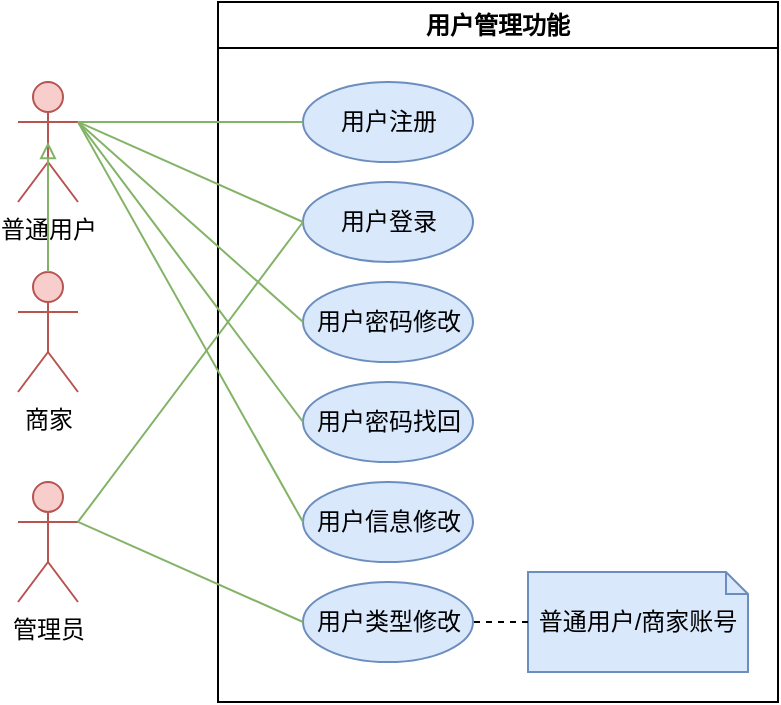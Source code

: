 <mxfile version="25.0.1">
  <diagram name="第 1 页" id="JnkWU8lNjrabSq-MCaUN">
    <mxGraphModel dx="1050" dy="569" grid="1" gridSize="10" guides="1" tooltips="1" connect="1" arrows="1" fold="1" page="1" pageScale="1" pageWidth="827" pageHeight="1169" math="0" shadow="0">
      <root>
        <mxCell id="0" />
        <mxCell id="1" parent="0" />
        <mxCell id="Xf5N_1pmWuM3FotxF5dR-1" value="用户管理功能" style="swimlane;whiteSpace=wrap;html=1;" parent="1" vertex="1">
          <mxGeometry x="320" y="80" width="280" height="350" as="geometry" />
        </mxCell>
        <mxCell id="Xf5N_1pmWuM3FotxF5dR-2" value="用户注册" style="ellipse;whiteSpace=wrap;html=1;fillColor=#dae8fc;strokeColor=#6c8ebf;" parent="Xf5N_1pmWuM3FotxF5dR-1" vertex="1">
          <mxGeometry x="42.5" y="40" width="85" height="40" as="geometry" />
        </mxCell>
        <mxCell id="Xf5N_1pmWuM3FotxF5dR-4" value="用户登录" style="ellipse;whiteSpace=wrap;html=1;fillColor=#dae8fc;strokeColor=#6c8ebf;" parent="Xf5N_1pmWuM3FotxF5dR-1" vertex="1">
          <mxGeometry x="42.5" y="90" width="85" height="40" as="geometry" />
        </mxCell>
        <mxCell id="Xf5N_1pmWuM3FotxF5dR-6" value="用户信息修改" style="ellipse;whiteSpace=wrap;html=1;fillColor=#dae8fc;strokeColor=#6c8ebf;" parent="Xf5N_1pmWuM3FotxF5dR-1" vertex="1">
          <mxGeometry x="42.5" y="240" width="85" height="40" as="geometry" />
        </mxCell>
        <mxCell id="Xf5N_1pmWuM3FotxF5dR-7" value="用户类型修改" style="ellipse;whiteSpace=wrap;html=1;fillColor=#dae8fc;strokeColor=#6c8ebf;" parent="Xf5N_1pmWuM3FotxF5dR-1" vertex="1">
          <mxGeometry x="42.5" y="290" width="85" height="40" as="geometry" />
        </mxCell>
        <mxCell id="Xf5N_1pmWuM3FotxF5dR-11" value="用户密码修改" style="ellipse;whiteSpace=wrap;html=1;fillColor=#dae8fc;strokeColor=#6c8ebf;" parent="Xf5N_1pmWuM3FotxF5dR-1" vertex="1">
          <mxGeometry x="42.5" y="140" width="85" height="40" as="geometry" />
        </mxCell>
        <mxCell id="Xf5N_1pmWuM3FotxF5dR-12" value="用户密码找回" style="ellipse;whiteSpace=wrap;html=1;fillColor=#dae8fc;strokeColor=#6c8ebf;" parent="Xf5N_1pmWuM3FotxF5dR-1" vertex="1">
          <mxGeometry x="42.5" y="190" width="85" height="40" as="geometry" />
        </mxCell>
        <mxCell id="Xf5N_1pmWuM3FotxF5dR-25" value="普通用户/商家账号" style="shape=note2;boundedLbl=1;whiteSpace=wrap;html=1;size=11;verticalAlign=top;align=center;fillColor=#dae8fc;strokeColor=#6c8ebf;" parent="Xf5N_1pmWuM3FotxF5dR-1" vertex="1">
          <mxGeometry x="155" y="285" width="110" height="50" as="geometry" />
        </mxCell>
        <mxCell id="w10hGMymRXJyzQoosufp-3" value="" style="endArrow=none;dashed=1;html=1;rounded=0;entryX=1;entryY=0.5;entryDx=0;entryDy=0;exitX=0;exitY=0.5;exitDx=0;exitDy=0;exitPerimeter=0;" edge="1" parent="Xf5N_1pmWuM3FotxF5dR-1" source="Xf5N_1pmWuM3FotxF5dR-25" target="Xf5N_1pmWuM3FotxF5dR-7">
          <mxGeometry width="50" height="50" relative="1" as="geometry">
            <mxPoint x="410" y="180" as="sourcePoint" />
            <mxPoint x="300" y="170" as="targetPoint" />
          </mxGeometry>
        </mxCell>
        <mxCell id="Xf5N_1pmWuM3FotxF5dR-14" value="普通用户" style="shape=umlActor;verticalLabelPosition=bottom;verticalAlign=top;html=1;fillColor=#f8cecc;strokeColor=#b85450;" parent="1" vertex="1">
          <mxGeometry x="220" y="120" width="30" height="60" as="geometry" />
        </mxCell>
        <mxCell id="Xf5N_1pmWuM3FotxF5dR-15" value="商家" style="shape=umlActor;verticalLabelPosition=bottom;verticalAlign=top;html=1;fillColor=#f8cecc;strokeColor=#b85450;" parent="1" vertex="1">
          <mxGeometry x="220" y="215" width="30" height="60" as="geometry" />
        </mxCell>
        <mxCell id="Xf5N_1pmWuM3FotxF5dR-16" value="管理员" style="shape=umlActor;verticalLabelPosition=bottom;verticalAlign=top;html=1;fillColor=#f8cecc;strokeColor=#b85450;" parent="1" vertex="1">
          <mxGeometry x="220" y="320" width="30" height="60" as="geometry" />
        </mxCell>
        <mxCell id="Xf5N_1pmWuM3FotxF5dR-17" value="" style="endArrow=block;endFill=0;html=1;rounded=0;fillColor=#d5e8d4;strokeColor=#82b366;exitX=0.5;exitY=0;exitDx=0;exitDy=0;exitPerimeter=0;entryX=0.5;entryY=0.5;entryDx=0;entryDy=0;entryPerimeter=0;" parent="1" source="Xf5N_1pmWuM3FotxF5dR-15" target="Xf5N_1pmWuM3FotxF5dR-14" edge="1">
          <mxGeometry width="160" relative="1" as="geometry">
            <mxPoint x="275" y="365" as="sourcePoint" />
            <mxPoint x="260" y="285" as="targetPoint" />
          </mxGeometry>
        </mxCell>
        <mxCell id="Xf5N_1pmWuM3FotxF5dR-19" value="" style="endArrow=none;html=1;rounded=0;fillColor=#d5e8d4;strokeColor=#82b366;exitX=0;exitY=0.5;exitDx=0;exitDy=0;entryX=1;entryY=0.333;entryDx=0;entryDy=0;entryPerimeter=0;" parent="1" source="Xf5N_1pmWuM3FotxF5dR-4" target="Xf5N_1pmWuM3FotxF5dR-16" edge="1">
          <mxGeometry width="50" height="50" relative="1" as="geometry">
            <mxPoint x="380" y="40" as="sourcePoint" />
            <mxPoint x="220" y="90" as="targetPoint" />
          </mxGeometry>
        </mxCell>
        <mxCell id="Xf5N_1pmWuM3FotxF5dR-20" value="" style="endArrow=none;html=1;rounded=0;fillColor=#d5e8d4;strokeColor=#82b366;exitX=0;exitY=0.5;exitDx=0;exitDy=0;entryX=1;entryY=0.333;entryDx=0;entryDy=0;entryPerimeter=0;" parent="1" source="Xf5N_1pmWuM3FotxF5dR-7" target="Xf5N_1pmWuM3FotxF5dR-16" edge="1">
          <mxGeometry width="50" height="50" relative="1" as="geometry">
            <mxPoint x="390" y="50" as="sourcePoint" />
            <mxPoint x="230" y="100" as="targetPoint" />
          </mxGeometry>
        </mxCell>
        <mxCell id="Xf5N_1pmWuM3FotxF5dR-21" value="" style="endArrow=none;html=1;rounded=0;fillColor=#d5e8d4;strokeColor=#82b366;exitX=0;exitY=0.5;exitDx=0;exitDy=0;entryX=1;entryY=0.333;entryDx=0;entryDy=0;entryPerimeter=0;" parent="1" source="Xf5N_1pmWuM3FotxF5dR-6" target="Xf5N_1pmWuM3FotxF5dR-14" edge="1">
          <mxGeometry width="50" height="50" relative="1" as="geometry">
            <mxPoint x="400" y="60" as="sourcePoint" />
            <mxPoint x="240" y="110" as="targetPoint" />
          </mxGeometry>
        </mxCell>
        <mxCell id="Xf5N_1pmWuM3FotxF5dR-23" value="" style="endArrow=none;html=1;rounded=0;fillColor=#d5e8d4;strokeColor=#82b366;entryX=1;entryY=0.333;entryDx=0;entryDy=0;entryPerimeter=0;exitX=0;exitY=0.5;exitDx=0;exitDy=0;" parent="1" source="Xf5N_1pmWuM3FotxF5dR-4" target="Xf5N_1pmWuM3FotxF5dR-14" edge="1">
          <mxGeometry width="50" height="50" relative="1" as="geometry">
            <mxPoint x="400" y="110" as="sourcePoint" />
            <mxPoint x="260" y="130" as="targetPoint" />
          </mxGeometry>
        </mxCell>
        <mxCell id="Xf5N_1pmWuM3FotxF5dR-24" value="" style="endArrow=none;html=1;rounded=0;fillColor=#d5e8d4;strokeColor=#82b366;exitX=0;exitY=0.5;exitDx=0;exitDy=0;entryX=1;entryY=0.333;entryDx=0;entryDy=0;entryPerimeter=0;" parent="1" source="Xf5N_1pmWuM3FotxF5dR-2" target="Xf5N_1pmWuM3FotxF5dR-14" edge="1">
          <mxGeometry width="50" height="50" relative="1" as="geometry">
            <mxPoint x="430" y="90" as="sourcePoint" />
            <mxPoint x="270" y="140" as="targetPoint" />
          </mxGeometry>
        </mxCell>
        <mxCell id="w10hGMymRXJyzQoosufp-4" value="" style="endArrow=none;html=1;rounded=0;fillColor=#d5e8d4;strokeColor=#82b366;exitX=0;exitY=0.5;exitDx=0;exitDy=0;entryX=1;entryY=0.333;entryDx=0;entryDy=0;entryPerimeter=0;" edge="1" parent="1" source="Xf5N_1pmWuM3FotxF5dR-12" target="Xf5N_1pmWuM3FotxF5dR-14">
          <mxGeometry width="50" height="50" relative="1" as="geometry">
            <mxPoint x="773" y="345" as="sourcePoint" />
            <mxPoint x="660" y="145" as="targetPoint" />
          </mxGeometry>
        </mxCell>
        <mxCell id="w10hGMymRXJyzQoosufp-5" value="" style="endArrow=none;html=1;rounded=0;fillColor=#d5e8d4;strokeColor=#82b366;exitX=0;exitY=0.5;exitDx=0;exitDy=0;entryX=1;entryY=0.333;entryDx=0;entryDy=0;entryPerimeter=0;" edge="1" parent="1" source="Xf5N_1pmWuM3FotxF5dR-11" target="Xf5N_1pmWuM3FotxF5dR-14">
          <mxGeometry width="50" height="50" relative="1" as="geometry">
            <mxPoint x="783" y="355" as="sourcePoint" />
            <mxPoint x="670" y="155" as="targetPoint" />
          </mxGeometry>
        </mxCell>
      </root>
    </mxGraphModel>
  </diagram>
</mxfile>
